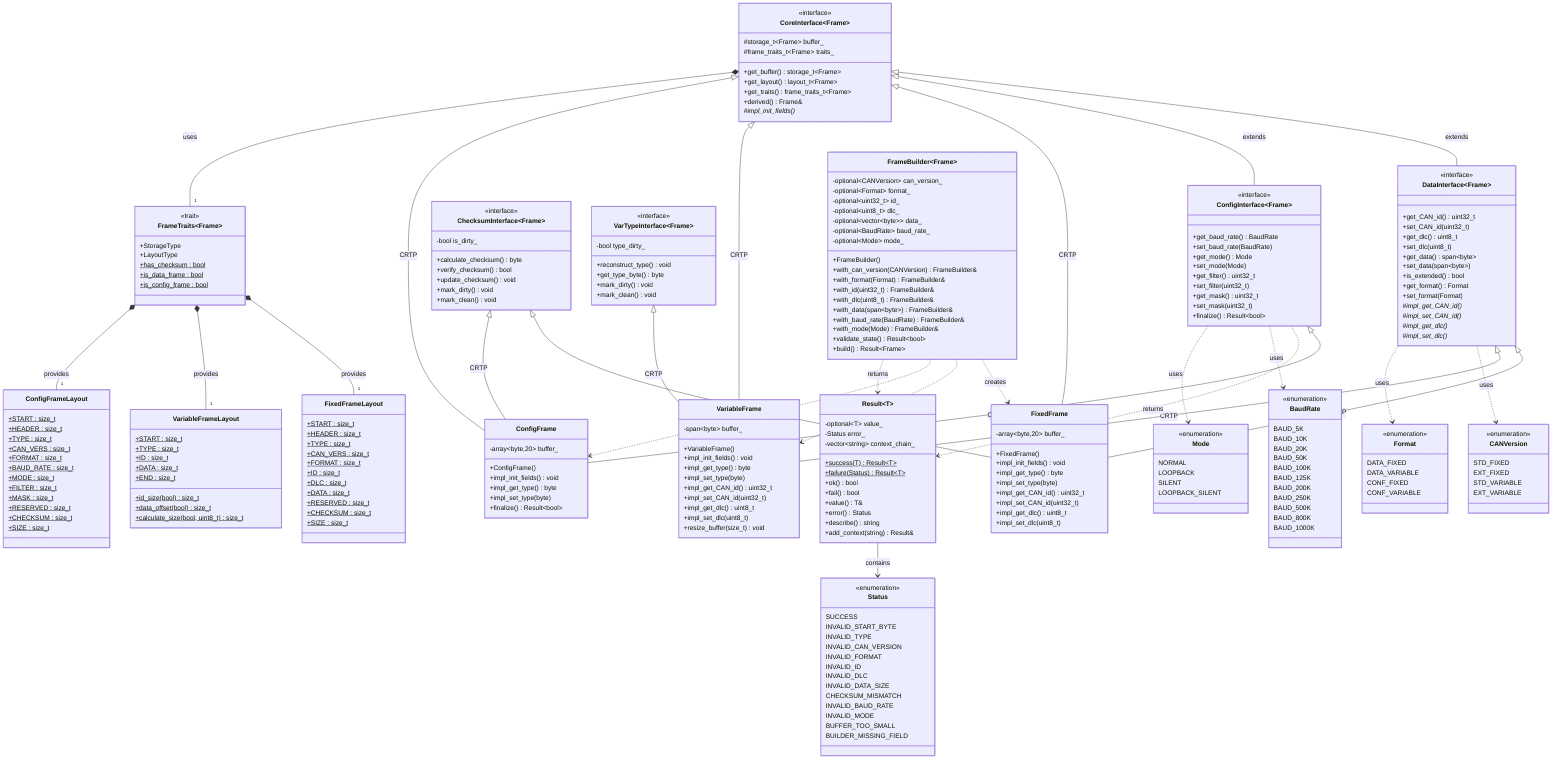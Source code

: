 ---
id: 69c29510-fc20-4395-aa0d-fde71b27f8a9
---
classDiagram
    %% Core Template Classes
    class CoreInterface~Frame~ {
        <<interface>>
        #storage_t~Frame~ buffer_
        #frame_traits_t~Frame~ traits_
        +get_buffer() storage_t~Frame~
        +get_layout() layout_t~Frame~
        +get_traits() frame_traits_t~Frame~
        +derived() Frame&
        #impl_init_fields()*
    }
    
    class DataInterface~Frame~ {
        <<interface>>
        +get_CAN_id() uint32_t
        +set_CAN_id(uint32_t)
        +get_dlc() uint8_t
        +set_dlc(uint8_t)
        +get_data() span~byte~
        +set_data(span~byte~)
        +is_extended() bool
        +get_format() Format
        +set_format(Format)
        #impl_get_CAN_id()*
        #impl_set_CAN_id()*
        #impl_get_dlc()*
        #impl_set_dlc()*
    }
    
    class ConfigInterface~Frame~ {
        <<interface>>
        +get_baud_rate() BaudRate
        +set_baud_rate(BaudRate)
        +get_mode() Mode
        +set_mode(Mode)
        +get_filter() uint32_t
        +set_filter(uint32_t)
        +get_mask() uint32_t
        +set_mask(uint32_t)
        +finalize() Result~bool~
    }
    
    class ChecksumInterface~Frame~ {
        <<interface>>
        -bool is_dirty_
        +calculate_checksum() byte
        +verify_checksum() bool
        +update_checksum() void
        +mark_dirty() void
        +mark_clean() void
    }
    
    class VarTypeInterface~Frame~ {
        <<interface>>
        -bool type_dirty_
        +reconstruct_type() void
        +get_type_byte() byte
        +mark_dirty() void
        +mark_clean() void
    }
    
    %% Concrete Frame Classes
    class FixedFrame {
        -array~byte,20~ buffer_
        +FixedFrame()
        +impl_init_fields() void
        +impl_get_type() byte
        +impl_set_type(byte)
        +impl_get_CAN_id() uint32_t
        +impl_set_CAN_id(uint32_t)
        +impl_get_dlc() uint8_t
        +impl_set_dlc(uint8_t)
    }
    
    class VariableFrame {
        -span~byte~ buffer_
        +VariableFrame()
        +impl_init_fields() void
        +impl_get_type() byte
        +impl_set_type(byte)
        +impl_get_CAN_id() uint32_t
        +impl_set_CAN_id(uint32_t)
        +impl_get_dlc() uint8_t
        +impl_set_dlc(uint8_t)
        +resize_buffer(size_t) void
    }
    
    class ConfigFrame {
        -array~byte,20~ buffer_
        +ConfigFrame()
        +impl_init_fields() void
        +impl_get_type() byte
        +impl_set_type(byte)
        +finalize() Result~bool~
    }
    
    %% Traits and Layout
    class FrameTraits~Frame~ {
        <<trait>>
        +StorageType
        +LayoutType
        +has_checksum : bool$
        +is_data_frame : bool$
        +is_config_frame : bool$
    }
    
    class FixedFrameLayout {
        +START : size_t$
        +HEADER : size_t$
        +TYPE : size_t$
        +CAN_VERS : size_t$
        +FORMAT : size_t$
        +ID : size_t$
        +DLC : size_t$
        +DATA : size_t$
        +RESERVED : size_t$
        +CHECKSUM : size_t$
        +SIZE : size_t$
    }
    
    class VariableFrameLayout {
        +START : size_t$
        +TYPE : size_t$
        +ID : size_t$
        +DATA : size_t$
        +END : size_t$
        +id_size(bool) size_t$
        +data_offset(bool) size_t$
        +calculate_size(bool, uint8_t) size_t$
    }
    
    class ConfigFrameLayout {
        +START : size_t$
        +HEADER : size_t$
        +TYPE : size_t$
        +CAN_VERS : size_t$
        +FORMAT : size_t$
        +BAUD_RATE : size_t$
        +MODE : size_t$
        +FILTER : size_t$
        +MASK : size_t$
        +RESERVED : size_t$
        +CHECKSUM : size_t$
        +SIZE : size_t$
    }
    
    %% Builder Pattern
    class FrameBuilder~Frame~ {
        -optional~CANVersion~ can_version_
        -optional~Format~ format_
        -optional~uint32_t~ id_
        -optional~uint8_t~ dlc_
        -optional~vector~byte~~ data_
        -optional~BaudRate~ baud_rate_
        -optional~Mode~ mode_
        +FrameBuilder()
        +with_can_version(CANVersion) FrameBuilder&
        +with_format(Format) FrameBuilder&
        +with_id(uint32_t) FrameBuilder&
        +with_dlc(uint8_t) FrameBuilder&
        +with_data(span~byte~) FrameBuilder&
        +with_baud_rate(BaudRate) FrameBuilder&
        +with_mode(Mode) FrameBuilder&
        +validate_state() Result~bool~
        +build() Result~Frame~
    }
    
    %% Result Type
    class Result~T~ {
        -optional~T~ value_
        -Status error_
        -vector~string~ context_chain_
        +success(T) Result~T~$
        +failure(Status) Result~T~$
        +ok() bool
        +fail() bool
        +value() T&
        +error() Status
        +describe() string
        +add_context(string) Result&
    }
    
    class Status {
        <<enumeration>>
        SUCCESS
        INVALID_START_BYTE
        INVALID_TYPE
        INVALID_CAN_VERSION
        INVALID_FORMAT
        INVALID_ID
        INVALID_DLC
        INVALID_DATA_SIZE
        CHECKSUM_MISMATCH
        INVALID_BAUD_RATE
        INVALID_MODE
        BUFFER_TOO_SMALL
        BUILDER_MISSING_FIELD
    }
    
    %% Enumerations
    class CANVersion {
        <<enumeration>>
        STD_FIXED
        EXT_FIXED
        STD_VARIABLE
        EXT_VARIABLE
    }
    
    class Format {
        <<enumeration>>
        DATA_FIXED
        DATA_VARIABLE
        CONF_FIXED
        CONF_VARIABLE
    }
    
    class BaudRate {
        <<enumeration>>
        BAUD_5K
        BAUD_10K
        BAUD_20K
        BAUD_50K
        BAUD_100K
        BAUD_125K
        BAUD_200K
        BAUD_250K
        BAUD_500K
        BAUD_800K
        BAUD_1000K
    }
    
    class Mode {
        <<enumeration>>
        NORMAL
        LOOPBACK
        SILENT
        LOOPBACK_SILENT
    }
    
    %% CRTP Inheritance Relationships
    CoreInterface~Frame~ <|-- DataInterface~Frame~ : extends
    CoreInterface~Frame~ <|-- ConfigInterface~Frame~ : extends
    CoreInterface~FixedFrame~ <|-- FixedFrame : CRTP
    DataInterface~FixedFrame~ <|-- FixedFrame : CRTP
    ChecksumInterface~FixedFrame~ <|-- FixedFrame : CRTP
    
    CoreInterface~VariableFrame~ <|-- VariableFrame : CRTP
    DataInterface~VariableFrame~ <|-- VariableFrame : CRTP
    VarTypeInterface~VariableFrame~ <|-- VariableFrame : CRTP
    
    CoreInterface~ConfigFrame~ <|-- ConfigFrame : CRTP
    ConfigInterface~ConfigFrame~ <|-- ConfigFrame : CRTP
    ChecksumInterface~ConfigFrame~ <|-- ConfigFrame : CRTP
    
    %% Composition Relationships
    CoreInterface~Frame~ *-- "1" FrameTraits~Frame~ : uses
    FrameTraits~FixedFrame~ *-- "1" FixedFrameLayout : provides
    FrameTraits~VariableFrame~ *-- "1" VariableFrameLayout : provides
    FrameTraits~ConfigFrame~ *-- "1" ConfigFrameLayout : provides
    
    %% Builder Creates Frames
    FrameBuilder~Frame~ ..> FixedFrame : creates
    FrameBuilder~Frame~ ..> VariableFrame : creates
    FrameBuilder~Frame~ ..> ConfigFrame : creates
    
    %% Result Usage
    FrameBuilder~Frame~ ..> Result~Frame~ : returns
    ConfigInterface~Frame~ ..> Result~bool~ : returns
    Result~T~ --> Status : contains
    
    %% Frame uses Enums
    DataInterface~Frame~ ..> CANVersion : uses
    DataInterface~Frame~ ..> Format : uses
    ConfigInterface~Frame~ ..> BaudRate : uses
    ConfigInterface~Frame~ ..> Mode : uses

    click CoreInterface call linkCallback("/home/effi/Projects/waveshare_cpp/include/interface/core.hpp")
    click DataInterface call linkCallback("/home/effi/Projects/waveshare_cpp/include/interface/data.hpp")
    click ConfigInterface call linkCallback("/home/effi/Projects/waveshare_cpp/include/interface/config.hpp")
    click ChecksumInterface call linkCallback("/home/effi/Projects/waveshare_cpp/include/interface/checksum.hpp")
    click VarTypeInterface call linkCallback("/home/effi/Projects/waveshare_cpp/include/interface/vartype.hpp")
    click FixedFrame call linkCallback("/home/effi/Projects/waveshare_cpp/include/frame/fixed_frame.hpp#L35")
    click VariableFrame call linkCallback("/home/effi/Projects/waveshare_cpp/include/frame/variable_frame.hpp#L23")
    click ConfigFrame call linkCallback("/home/effi/Projects/waveshare_cpp/include/frame/config_frame.hpp#L34")
    click FrameTraits call linkCallback("/home/effi/Projects/waveshare_cpp/include/template/frame_traits.hpp")
    click FrameBuilder call linkCallback("/home/effi/Projects/waveshare_cpp/include/pattern/frame_builder.hpp#L178")
    click Result call linkCallback("/home/effi/Projects/waveshare_cpp/include/template/result.hpp#L33")
    click Status call linkCallback("/home/effi/Projects/waveshare_cpp/include/enums/protocol.hpp")
    click CANVersion call linkCallback("/home/effi/Projects/waveshare_cpp/include/enums/protocol.hpp")
    click Format call linkCallback("/home/effi/Projects/waveshare_cpp/include/enums/protocol.hpp")
    click BaudRate call linkCallback("/home/effi/Projects/waveshare_cpp/include/enums/protocol.hpp")
    click Mode call linkCallback("/home/effi/Projects/waveshare_cpp/include/enums/protocol.hpp")